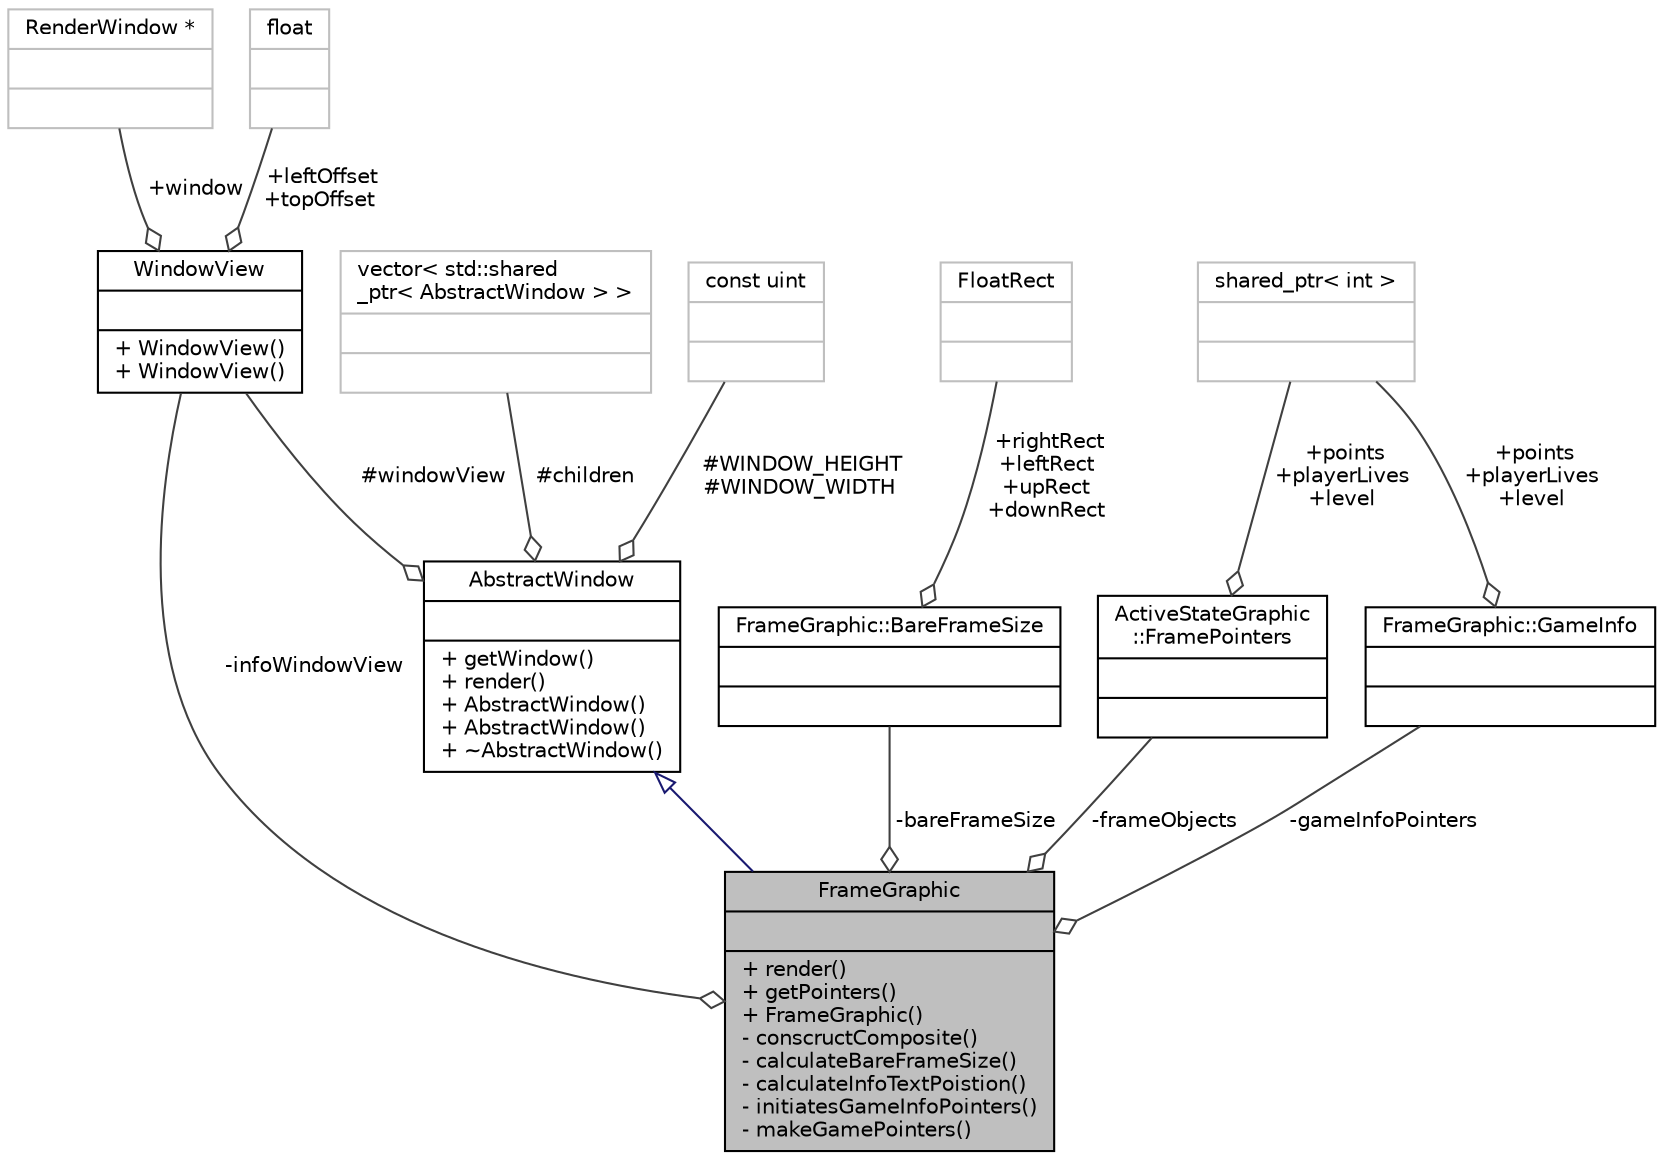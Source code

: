 digraph "FrameGraphic"
{
 // INTERACTIVE_SVG=YES
 // LATEX_PDF_SIZE
  bgcolor="transparent";
  edge [fontname="Helvetica",fontsize="10",labelfontname="Helvetica",labelfontsize="10"];
  node [fontname="Helvetica",fontsize="10",shape=record];
  Node1 [label="{FrameGraphic\n||+ render()\l+ getPointers()\l+ FrameGraphic()\l- conscructComposite()\l- calculateBareFrameSize()\l- calculateInfoTextPoistion()\l- initiatesGameInfoPointers()\l- makeGamePointers()\l}",height=0.2,width=0.4,color="black", fillcolor="grey75", style="filled", fontcolor="black",tooltip="Class responsible for frame upadates and render."];
  Node2 -> Node1 [dir="back",color="midnightblue",fontsize="10",style="solid",arrowtail="onormal",fontname="Helvetica"];
  Node2 [label="{AbstractWindow\n||+ getWindow()\l+ render()\l+ AbstractWindow()\l+ AbstractWindow()\l+ ~AbstractWindow()\l}",height=0.2,width=0.4,color="black",URL="$class_abstract_window.html",tooltip="Contains main SFML functions."];
  Node3 -> Node2 [color="grey25",fontsize="10",style="solid",label=" #WINDOW_HEIGHT\n#WINDOW_WIDTH" ,arrowhead="odiamond",fontname="Helvetica"];
  Node3 [label="{const uint\n||}",height=0.2,width=0.4,color="grey75",tooltip=" "];
  Node4 -> Node2 [color="grey25",fontsize="10",style="solid",label=" #windowView" ,arrowhead="odiamond",fontname="Helvetica"];
  Node4 [label="{WindowView\n||+ WindowView()\l+ WindowView()\l}",height=0.2,width=0.4,color="black",URL="$struct_window_view.html",tooltip="Struct that contains the sf::RenderWindow nad offset of elements to render."];
  Node5 -> Node4 [color="grey25",fontsize="10",style="solid",label=" +window" ,arrowhead="odiamond",fontname="Helvetica"];
  Node5 [label="{RenderWindow *\n||}",height=0.2,width=0.4,color="grey75",tooltip=" "];
  Node6 -> Node4 [color="grey25",fontsize="10",style="solid",label=" +leftOffset\n+topOffset" ,arrowhead="odiamond",fontname="Helvetica"];
  Node6 [label="{float\n||}",height=0.2,width=0.4,color="grey75",tooltip=" "];
  Node7 -> Node2 [color="grey25",fontsize="10",style="solid",label=" #children" ,arrowhead="odiamond",fontname="Helvetica"];
  Node7 [label="{vector\< std::shared\l_ptr\< AbstractWindow \> \>\n||}",height=0.2,width=0.4,color="grey75",tooltip=" "];
  Node4 -> Node1 [color="grey25",fontsize="10",style="solid",label=" -infoWindowView" ,arrowhead="odiamond",fontname="Helvetica"];
  Node8 -> Node1 [color="grey25",fontsize="10",style="solid",label=" -bareFrameSize" ,arrowhead="odiamond",fontname="Helvetica"];
  Node8 [label="{FrameGraphic::BareFrameSize\n||}",height=0.2,width=0.4,color="black",URL="$struct_frame_graphic_1_1_bare_frame_size.html",tooltip="Struct containing params which dictates how to draw the bare frame."];
  Node9 -> Node8 [color="grey25",fontsize="10",style="solid",label=" +rightRect\n+leftRect\n+upRect\n+downRect" ,arrowhead="odiamond",fontname="Helvetica"];
  Node9 [label="{FloatRect\n||}",height=0.2,width=0.4,color="grey75",tooltip=" "];
  Node10 -> Node1 [color="grey25",fontsize="10",style="solid",label=" -gameInfoPointers" ,arrowhead="odiamond",fontname="Helvetica"];
  Node10 [label="{FrameGraphic::GameInfo\n||}",height=0.2,width=0.4,color="black",URL="$struct_frame_graphic_1_1_game_info.html",tooltip="Struct contains pointers for GameInfoGraphic class."];
  Node11 -> Node10 [color="grey25",fontsize="10",style="solid",label=" +points\n+playerLives\n+level" ,arrowhead="odiamond",fontname="Helvetica"];
  Node11 [label="{shared_ptr\< int \>\n||}",height=0.2,width=0.4,color="grey75",tooltip=" "];
  Node12 -> Node1 [color="grey25",fontsize="10",style="solid",label=" -frameObjects" ,arrowhead="odiamond",fontname="Helvetica"];
  Node12 [label="{ActiveStateGraphic\l::FramePointers\n||}",height=0.2,width=0.4,color="black",URL="$struct_active_state_graphic_1_1_frame_pointers.html",tooltip="Stores given frame object pointers."];
  Node11 -> Node12 [color="grey25",fontsize="10",style="solid",label=" +points\n+playerLives\n+level" ,arrowhead="odiamond",fontname="Helvetica"];
}
